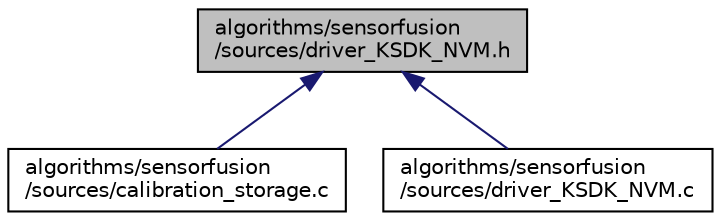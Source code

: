 digraph "algorithms/sensorfusion/sources/driver_KSDK_NVM.h"
{
  edge [fontname="Helvetica",fontsize="10",labelfontname="Helvetica",labelfontsize="10"];
  node [fontname="Helvetica",fontsize="10",shape=record];
  Node1 [label="algorithms/sensorfusion\l/sources/driver_KSDK_NVM.h",height=0.2,width=0.4,color="black", fillcolor="grey75", style="filled", fontcolor="black"];
  Node1 -> Node2 [dir="back",color="midnightblue",fontsize="10",style="solid",fontname="Helvetica"];
  Node2 [label="algorithms/sensorfusion\l/sources/calibration_storage.c",height=0.2,width=0.4,color="black", fillcolor="white", style="filled",URL="$calibration__storage_8c.html",tooltip="Provides functions to store calibration to NVM. "];
  Node1 -> Node3 [dir="back",color="midnightblue",fontsize="10",style="solid",fontname="Helvetica"];
  Node3 [label="algorithms/sensorfusion\l/sources/driver_KSDK_NVM.c",height=0.2,width=0.4,color="black", fillcolor="white", style="filled",URL="$driver___k_s_d_k___n_v_m_8c.html",tooltip="middleware driver for NVM on Kinetis devices "];
}
